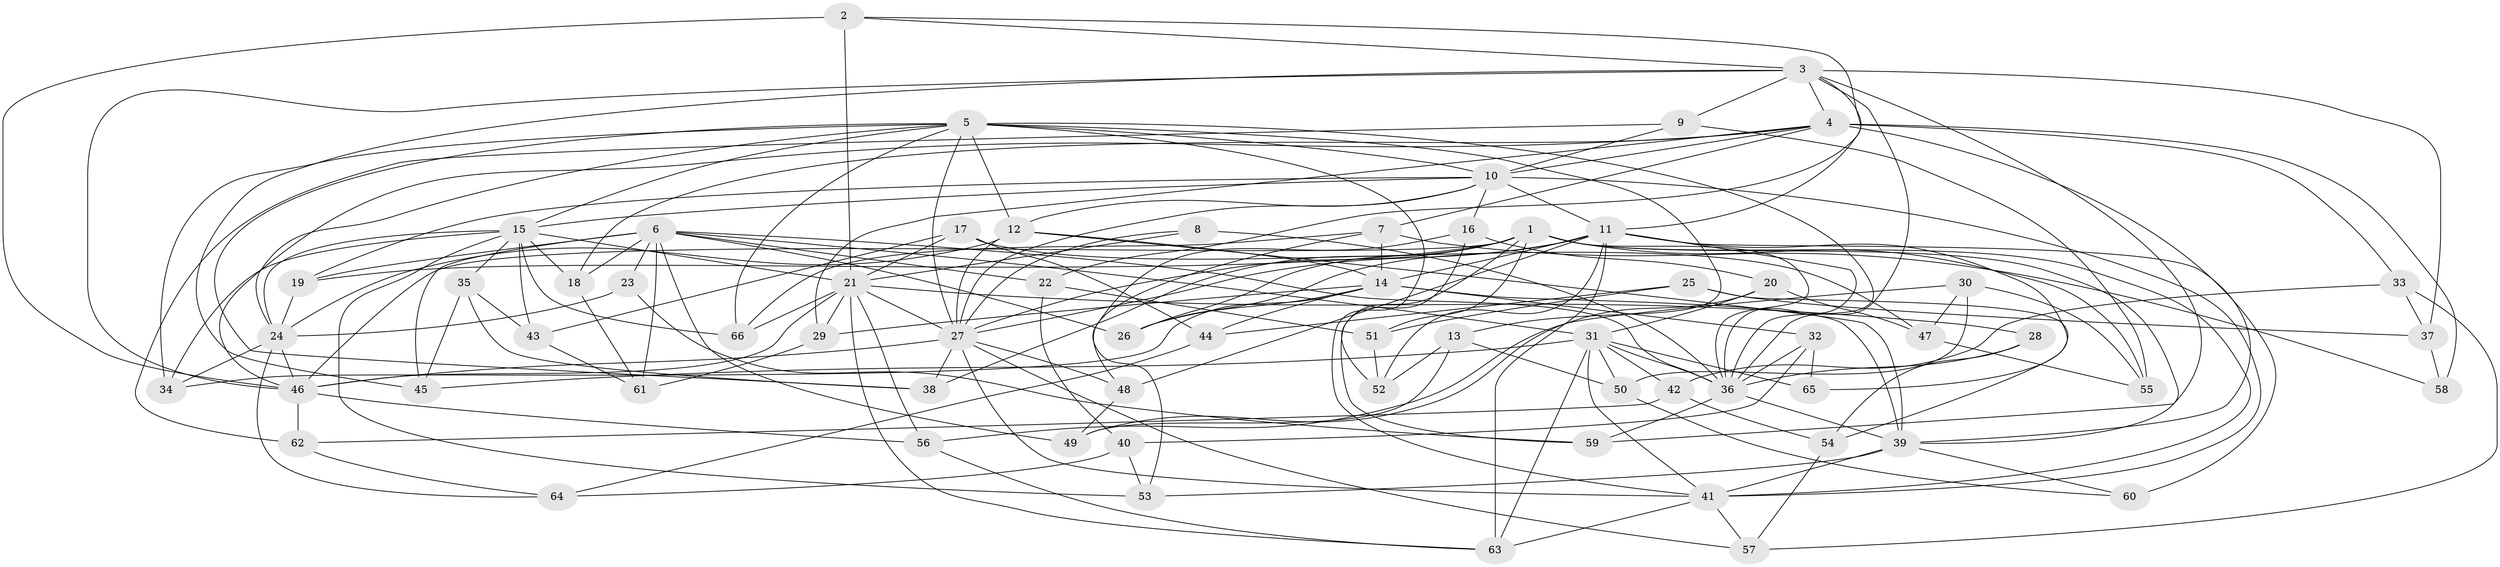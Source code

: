 // original degree distribution, {4: 1.0}
// Generated by graph-tools (version 1.1) at 2025/38/03/09/25 02:38:06]
// undirected, 66 vertices, 180 edges
graph export_dot {
graph [start="1"]
  node [color=gray90,style=filled];
  1;
  2;
  3;
  4;
  5;
  6;
  7;
  8;
  9;
  10;
  11;
  12;
  13;
  14;
  15;
  16;
  17;
  18;
  19;
  20;
  21;
  22;
  23;
  24;
  25;
  26;
  27;
  28;
  29;
  30;
  31;
  32;
  33;
  34;
  35;
  36;
  37;
  38;
  39;
  40;
  41;
  42;
  43;
  44;
  45;
  46;
  47;
  48;
  49;
  50;
  51;
  52;
  53;
  54;
  55;
  56;
  57;
  58;
  59;
  60;
  61;
  62;
  63;
  64;
  65;
  66;
  1 -- 19 [weight=1.0];
  1 -- 26 [weight=1.0];
  1 -- 27 [weight=1.0];
  1 -- 36 [weight=1.0];
  1 -- 38 [weight=1.0];
  1 -- 39 [weight=1.0];
  1 -- 41 [weight=2.0];
  1 -- 46 [weight=1.0];
  1 -- 51 [weight=1.0];
  1 -- 55 [weight=1.0];
  1 -- 59 [weight=1.0];
  2 -- 3 [weight=1.0];
  2 -- 21 [weight=1.0];
  2 -- 22 [weight=1.0];
  2 -- 46 [weight=1.0];
  3 -- 4 [weight=1.0];
  3 -- 9 [weight=1.0];
  3 -- 11 [weight=1.0];
  3 -- 36 [weight=1.0];
  3 -- 37 [weight=1.0];
  3 -- 45 [weight=1.0];
  3 -- 46 [weight=2.0];
  3 -- 59 [weight=1.0];
  4 -- 7 [weight=1.0];
  4 -- 10 [weight=2.0];
  4 -- 18 [weight=1.0];
  4 -- 29 [weight=1.0];
  4 -- 33 [weight=1.0];
  4 -- 46 [weight=1.0];
  4 -- 58 [weight=2.0];
  4 -- 60 [weight=2.0];
  5 -- 10 [weight=1.0];
  5 -- 12 [weight=1.0];
  5 -- 13 [weight=1.0];
  5 -- 15 [weight=1.0];
  5 -- 24 [weight=1.0];
  5 -- 27 [weight=1.0];
  5 -- 34 [weight=1.0];
  5 -- 36 [weight=1.0];
  5 -- 38 [weight=1.0];
  5 -- 41 [weight=2.0];
  5 -- 66 [weight=1.0];
  6 -- 18 [weight=1.0];
  6 -- 19 [weight=1.0];
  6 -- 22 [weight=1.0];
  6 -- 23 [weight=1.0];
  6 -- 26 [weight=1.0];
  6 -- 31 [weight=1.0];
  6 -- 36 [weight=1.0];
  6 -- 45 [weight=1.0];
  6 -- 49 [weight=1.0];
  6 -- 61 [weight=1.0];
  7 -- 14 [weight=2.0];
  7 -- 53 [weight=1.0];
  7 -- 58 [weight=1.0];
  7 -- 66 [weight=1.0];
  8 -- 21 [weight=1.0];
  8 -- 27 [weight=1.0];
  8 -- 36 [weight=2.0];
  9 -- 10 [weight=1.0];
  9 -- 55 [weight=1.0];
  9 -- 62 [weight=1.0];
  10 -- 11 [weight=1.0];
  10 -- 12 [weight=1.0];
  10 -- 15 [weight=2.0];
  10 -- 16 [weight=1.0];
  10 -- 19 [weight=1.0];
  10 -- 27 [weight=1.0];
  10 -- 41 [weight=1.0];
  11 -- 14 [weight=1.0];
  11 -- 26 [weight=1.0];
  11 -- 27 [weight=1.0];
  11 -- 36 [weight=1.0];
  11 -- 39 [weight=1.0];
  11 -- 48 [weight=1.0];
  11 -- 52 [weight=1.0];
  11 -- 63 [weight=2.0];
  11 -- 65 [weight=1.0];
  12 -- 14 [weight=1.0];
  12 -- 24 [weight=1.0];
  12 -- 27 [weight=1.0];
  12 -- 39 [weight=1.0];
  13 -- 49 [weight=1.0];
  13 -- 50 [weight=1.0];
  13 -- 52 [weight=1.0];
  14 -- 26 [weight=1.0];
  14 -- 29 [weight=1.0];
  14 -- 32 [weight=1.0];
  14 -- 34 [weight=1.0];
  14 -- 39 [weight=1.0];
  14 -- 44 [weight=1.0];
  15 -- 18 [weight=1.0];
  15 -- 21 [weight=1.0];
  15 -- 24 [weight=2.0];
  15 -- 34 [weight=1.0];
  15 -- 35 [weight=1.0];
  15 -- 43 [weight=1.0];
  15 -- 53 [weight=1.0];
  15 -- 66 [weight=1.0];
  16 -- 20 [weight=1.0];
  16 -- 48 [weight=1.0];
  16 -- 52 [weight=1.0];
  17 -- 21 [weight=1.0];
  17 -- 43 [weight=1.0];
  17 -- 44 [weight=1.0];
  17 -- 47 [weight=1.0];
  18 -- 61 [weight=1.0];
  19 -- 24 [weight=1.0];
  20 -- 31 [weight=1.0];
  20 -- 47 [weight=1.0];
  20 -- 49 [weight=1.0];
  21 -- 27 [weight=1.0];
  21 -- 28 [weight=2.0];
  21 -- 29 [weight=1.0];
  21 -- 46 [weight=1.0];
  21 -- 56 [weight=1.0];
  21 -- 63 [weight=1.0];
  21 -- 66 [weight=1.0];
  22 -- 40 [weight=1.0];
  22 -- 51 [weight=1.0];
  23 -- 24 [weight=2.0];
  23 -- 59 [weight=1.0];
  24 -- 34 [weight=1.0];
  24 -- 46 [weight=1.0];
  24 -- 64 [weight=1.0];
  25 -- 37 [weight=1.0];
  25 -- 44 [weight=1.0];
  25 -- 51 [weight=1.0];
  25 -- 54 [weight=1.0];
  27 -- 38 [weight=1.0];
  27 -- 41 [weight=1.0];
  27 -- 46 [weight=1.0];
  27 -- 48 [weight=1.0];
  27 -- 57 [weight=1.0];
  28 -- 36 [weight=1.0];
  28 -- 54 [weight=1.0];
  29 -- 61 [weight=1.0];
  30 -- 47 [weight=1.0];
  30 -- 50 [weight=1.0];
  30 -- 55 [weight=1.0];
  30 -- 56 [weight=1.0];
  31 -- 36 [weight=1.0];
  31 -- 41 [weight=1.0];
  31 -- 42 [weight=1.0];
  31 -- 45 [weight=1.0];
  31 -- 50 [weight=1.0];
  31 -- 63 [weight=1.0];
  31 -- 65 [weight=2.0];
  32 -- 36 [weight=1.0];
  32 -- 40 [weight=1.0];
  32 -- 65 [weight=1.0];
  33 -- 37 [weight=1.0];
  33 -- 42 [weight=1.0];
  33 -- 57 [weight=1.0];
  35 -- 38 [weight=1.0];
  35 -- 43 [weight=1.0];
  35 -- 45 [weight=1.0];
  36 -- 39 [weight=1.0];
  36 -- 59 [weight=1.0];
  37 -- 58 [weight=1.0];
  39 -- 41 [weight=1.0];
  39 -- 53 [weight=1.0];
  39 -- 60 [weight=1.0];
  40 -- 53 [weight=1.0];
  40 -- 64 [weight=1.0];
  41 -- 57 [weight=1.0];
  41 -- 63 [weight=1.0];
  42 -- 54 [weight=1.0];
  42 -- 62 [weight=1.0];
  43 -- 61 [weight=1.0];
  44 -- 64 [weight=1.0];
  46 -- 56 [weight=1.0];
  46 -- 62 [weight=1.0];
  47 -- 55 [weight=1.0];
  48 -- 49 [weight=1.0];
  50 -- 60 [weight=1.0];
  51 -- 52 [weight=1.0];
  54 -- 57 [weight=1.0];
  56 -- 63 [weight=1.0];
  62 -- 64 [weight=1.0];
}
